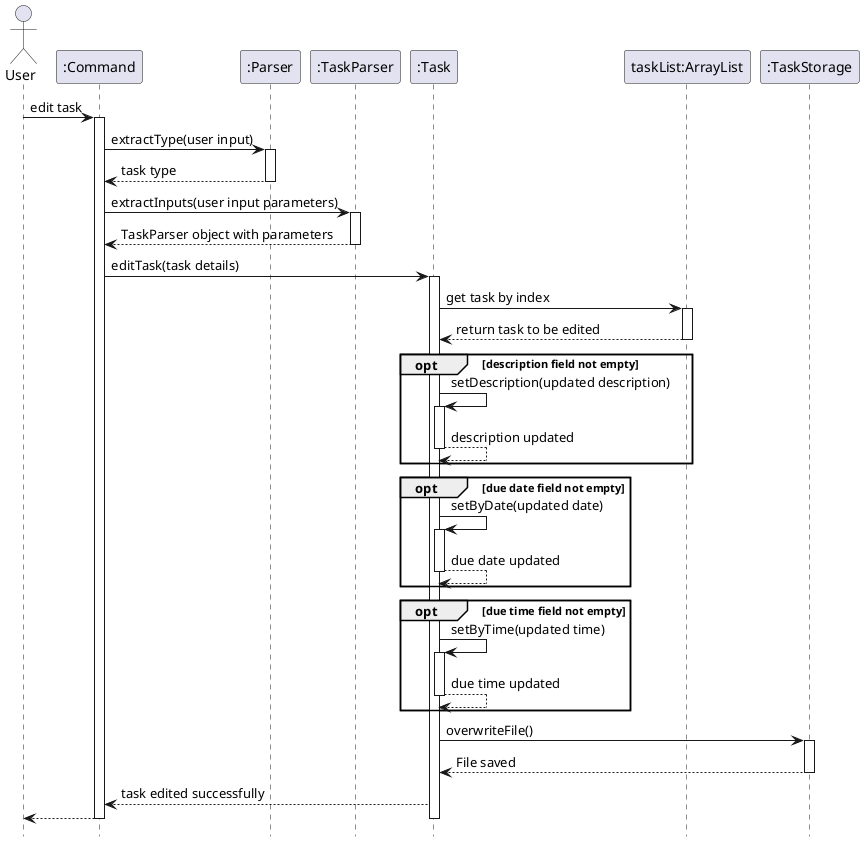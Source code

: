 @startuml

hide footbox
actor User
participant ":Command" as Command
participant ":Parser" as Parser
participant ":TaskParser" as TaskParser
participant ":Task" as Task
participant "taskList:ArrayList" as taskList
participant ":TaskStorage" as TaskStorage

User -> Command : edit task
activate Command

Command -> Parser : extractType(user input)
activate Parser

Parser --> Command : task type
deactivate Parser

Command -> TaskParser : extractInputs(user input parameters)
activate TaskParser

TaskParser --> Command : TaskParser object with parameters
deactivate TaskParser

Command-> Task : editTask(task details)

activate Task

Task -> taskList : get task by index
activate taskList

taskList --> Task : return task to be edited
deactivate taskList

opt description field not empty
    Task -> Task : setDescription(updated description)
    activate Task
    Task --> Task : description updated
    deactivate Task
end

opt due date field not empty
    Task -> Task : setByDate(updated date)
    activate Task
    Task --> Task : due date updated
    deactivate Task
end

opt due time field not empty
    Task -> Task : setByTime(updated time)
    activate Task
    Task --> Task : due time updated
    deactivate Task
end

Task -> TaskStorage : overwriteFile()
activate TaskStorage

TaskStorage --> Task : File saved
deactivate TaskStorage

deactivate taskList

Task --> Command : task edited successfully
Command --> User
deactivate Command

deactivate Task

@enduml